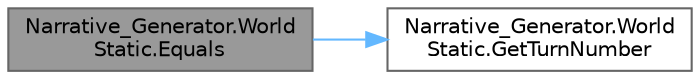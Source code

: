 digraph "Narrative_Generator.WorldStatic.Equals"
{
 // LATEX_PDF_SIZE
  bgcolor="transparent";
  edge [fontname=Helvetica,fontsize=10,labelfontname=Helvetica,labelfontsize=10];
  node [fontname=Helvetica,fontsize=10,shape=box,height=0.2,width=0.4];
  rankdir="LR";
  Node1 [label="Narrative_Generator.World\lStatic.Equals",height=0.2,width=0.4,color="gray40", fillcolor="grey60", style="filled", fontcolor="black",tooltip="Method for comparing two WorldStatic instance."];
  Node1 -> Node2 [color="steelblue1",style="solid"];
  Node2 [label="Narrative_Generator.World\lStatic.GetTurnNumber",height=0.2,width=0.4,color="grey40", fillcolor="white", style="filled",URL="$class_narrative___generator_1_1_world_static.html#addfc6eedbd7e250cca63bec54ef714a7",tooltip="Returns the turn number."];
}
